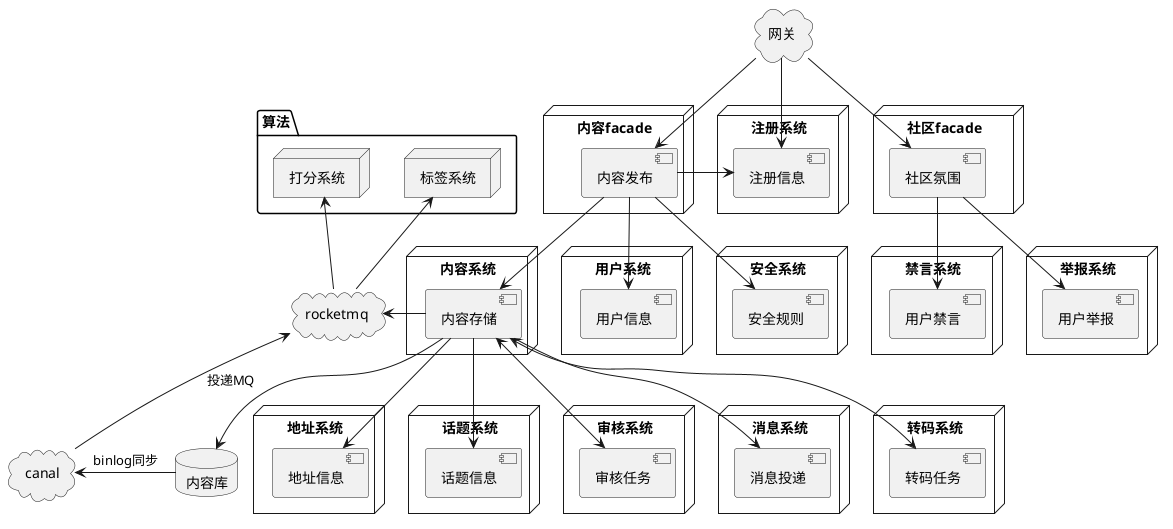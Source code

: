@startuml


cloud rocketmq

cloud canal

cloud 网关

node "内容facade" {
     [内容发布]
}

node "社区facade" {
     [社区氛围]
}

node "内容系统" {
     [内容存储]
}


 node "禁言系统" {
     [用户禁言]
 }
 node "举报系统" {
     [用户举报]
 }
 node "地址系统" {
      [地址信息]
 }

node "话题系统" {
     [话题信息]
}

node "用户系统" {
     [用户信息]
}

node "注册系统" {
     [注册信息]
}

node "安全系统" {
    [安全规则]
}

node "审核系统" {
    [审核任务]
}

node "消息系统" {
    [消息投递]
}

node "转码系统" {
    [转码任务]
}

package "算法" {
  node 打分系统
  node 标签系统
}

database 内容库

网关-->内容发布
网关-->注册信息
网关-->社区氛围
内容发布-right->注册信息
内容发布-->内容存储
内容发布-->安全规则
社区氛围-->用户举报
内容发布-->[用户信息]
社区氛围-->[用户禁言]
内容存储-->[地址信息]
内容存储-->[话题信息]
内容存储--> [消息投递]
内容存储<-->审核任务
内容存储<-->转码任务
内容存储-->内容库
内容库-left->canal:binlog同步
rocketmq<--canal:投递MQ
内容存储-left->rocketmq
打分系统<--rocketmq
标签系统<--rocketmq

@enduml